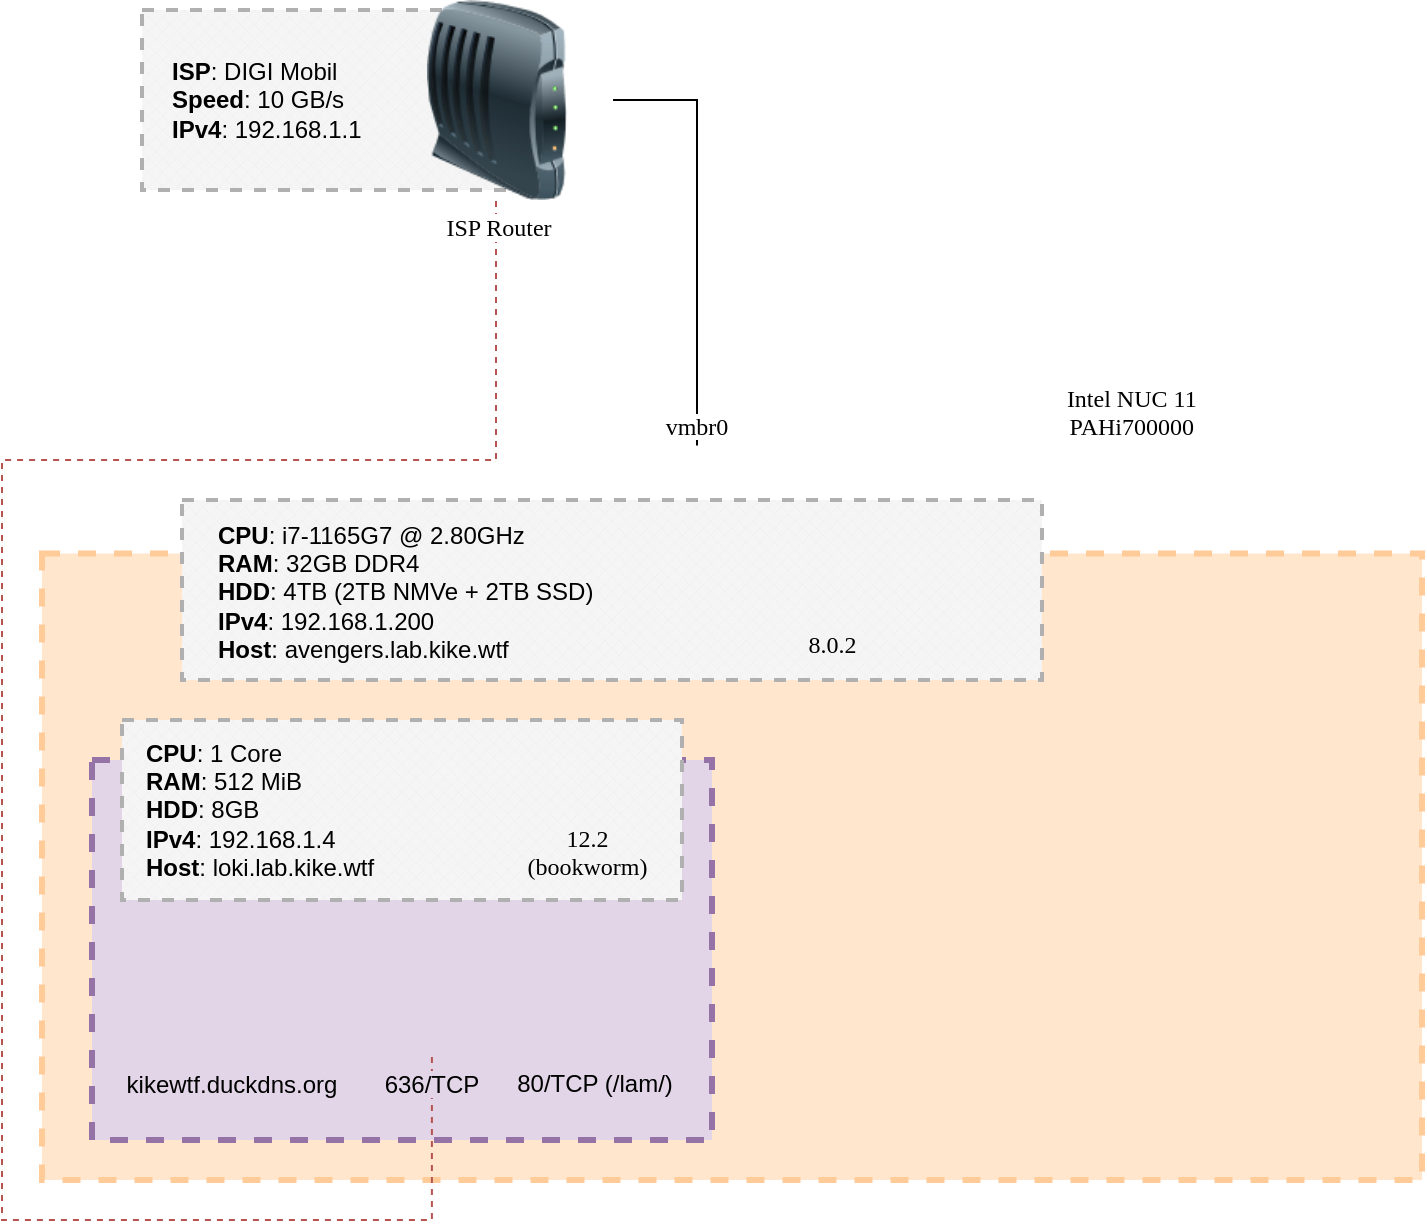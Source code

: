 <mxfile version="22.1.4" type="device">
  <diagram name="Página-1" id="7hXf3J9NgINoJXmG1enp">
    <mxGraphModel dx="689" dy="500" grid="1" gridSize="10" guides="1" tooltips="1" connect="1" arrows="1" fold="1" page="1" pageScale="1" pageWidth="827" pageHeight="1169" math="0" shadow="0">
      <root>
        <mxCell id="0" />
        <mxCell id="1" parent="0" />
        <mxCell id="b0cNOqCU77R_RurWpy_W-14" value="" style="verticalLabelPosition=top;verticalAlign=bottom;html=1;shape=mxgraph.basic.patternFillRect;fillStyle=diagGrid;step=5;fillStrokeWidth=0.2;fillStrokeColor=#dddddd;fillColor=#f5f5f5;strokeColor=#B0B0B0;fontColor=#333333;dashed=1;perimeterSpacing=1;strokeWidth=2;shadow=0;labelPosition=center;align=center;" vertex="1" parent="1">
          <mxGeometry x="160" y="45" width="190" height="90" as="geometry" />
        </mxCell>
        <mxCell id="b0cNOqCU77R_RurWpy_W-15" value="&lt;b&gt;ISP&lt;/b&gt;:&lt;b&gt; &lt;/b&gt;DIGI Mobil&lt;br&gt;&lt;b&gt;Speed&lt;/b&gt;: 10 GB/s&lt;br&gt;&lt;div style=&quot;&quot;&gt;&lt;span style=&quot;background-color: initial;&quot;&gt;&lt;b&gt;IPv4&lt;/b&gt;: 192.168.1.1&lt;/span&gt;&lt;/div&gt;" style="text;html=1;align=left;verticalAlign=middle;resizable=0;points=[];autosize=1;strokeColor=none;fillColor=none;" vertex="1" parent="1">
          <mxGeometry x="173" y="60" width="120" height="60" as="geometry" />
        </mxCell>
        <mxCell id="b0cNOqCU77R_RurWpy_W-5" value="" style="verticalLabelPosition=bottom;verticalAlign=top;html=1;shape=mxgraph.basic.rect;fillColor2=none;strokeWidth=3;size=20;indent=11.75;labelBackgroundColor=none;fillColor=#FFE6CC;strokeColor=#FFCC99;fillStyle=solid;gradientColor=none;dashed=1;shadow=0;" vertex="1" parent="1">
          <mxGeometry x="110" y="316.74" width="690" height="313.26" as="geometry" />
        </mxCell>
        <mxCell id="0mbT-ugMoOywV2lqdalF-1" value="" style="verticalLabelPosition=top;verticalAlign=bottom;html=1;shape=mxgraph.basic.patternFillRect;fillStyle=diagGrid;step=5;fillStrokeWidth=0.2;fillStrokeColor=#dddddd;fillColor=#f5f5f5;strokeColor=#B0B0B0;fontColor=#333333;dashed=1;perimeterSpacing=1;strokeWidth=2;shadow=0;labelPosition=center;align=center;" parent="1" vertex="1">
          <mxGeometry x="180" y="290" width="430" height="90" as="geometry" />
        </mxCell>
        <mxCell id="GFWyF5e6YL6IQcsBzZi1-4" style="edgeStyle=orthogonalEdgeStyle;rounded=0;orthogonalLoop=1;jettySize=auto;html=1;entryX=1;entryY=0.5;entryDx=0;entryDy=0;entryPerimeter=0;endArrow=none;endFill=0;fillColor=#f8cecc;strokeColor=#b85450;strokeWidth=4;" parent="1" edge="1">
          <mxGeometry relative="1" as="geometry">
            <mxPoint x="180" y="260" as="sourcePoint" />
          </mxGeometry>
        </mxCell>
        <mxCell id="GFWyF5e6YL6IQcsBzZi1-9" style="edgeStyle=orthogonalEdgeStyle;rounded=0;orthogonalLoop=1;jettySize=auto;html=1;entryX=1;entryY=0.5;entryDx=0;entryDy=0;entryPerimeter=0;strokeWidth=4;fillColor=#f8cecc;strokeColor=#b85450;endArrow=none;endFill=0;exitX=0;exitY=0.5;exitDx=0;exitDy=0;" parent="1" edge="1">
          <mxGeometry relative="1" as="geometry">
            <mxPoint x="320" y="260" as="sourcePoint" />
          </mxGeometry>
        </mxCell>
        <mxCell id="0mbT-ugMoOywV2lqdalF-2" value="Intel NUC 11&#xa;PAHi700000" style="shape=image;verticalLabelPosition=top;labelBackgroundColor=none;verticalAlign=bottom;aspect=fixed;imageAspect=0;image=https://www.virten.net/wp-content/uploads/2023/04/nuc-13-pro-tall-front-straight.png;labelPosition=center;align=center;fontFamily=Lucida Console;fontStyle=0;fontSize=12;" parent="1" vertex="1">
          <mxGeometry x="524" y="262.74" width="261.76" height="147.26" as="geometry" />
        </mxCell>
        <mxCell id="b0cNOqCU77R_RurWpy_W-12" style="edgeStyle=orthogonalEdgeStyle;rounded=0;orthogonalLoop=1;jettySize=auto;html=1;entryX=1;entryY=0.5;entryDx=0;entryDy=0;endArrow=none;endFill=0;" edge="1" parent="1" source="0mbT-ugMoOywV2lqdalF-5" target="b0cNOqCU77R_RurWpy_W-11">
          <mxGeometry relative="1" as="geometry">
            <Array as="points">
              <mxPoint x="437" y="90" />
            </Array>
          </mxGeometry>
        </mxCell>
        <mxCell id="0mbT-ugMoOywV2lqdalF-5" value="vmbr0" style="shape=image;verticalLabelPosition=top;labelBackgroundColor=default;verticalAlign=bottom;aspect=fixed;imageAspect=0;image=https://png.pngtree.com/png-vector/20220903/ourmid/pngtree-ethernet-port-png-image_6135720.png;fontFamily=Lucida Console;fontStyle=0;fontSize=12;labelPosition=center;align=center;strokeWidth=2;" parent="1" vertex="1">
          <mxGeometry x="410" y="262.74" width="55" height="55" as="geometry" />
        </mxCell>
        <mxCell id="0mbT-ugMoOywV2lqdalF-6" value="8.0.2" style="shape=image;verticalLabelPosition=bottom;labelBackgroundColor=none;verticalAlign=top;aspect=fixed;imageAspect=0;image=https://netdata.cloud/img/proxmox.png;fontFamily=Lucida Console;fontStyle=0;labelPosition=center;align=center;" parent="1" vertex="1">
          <mxGeometry x="482" y="302" width="46.5" height="46.5" as="geometry" />
        </mxCell>
        <mxCell id="0mbT-ugMoOywV2lqdalF-14" value="&lt;b style=&quot;border-color: var(--border-color);&quot;&gt;CPU&lt;/b&gt;: i7-1165G7 @ 2.80GHz&lt;br&gt;&lt;b&gt;RAM&lt;/b&gt;: 32GB DDR4&lt;br&gt;&lt;div style=&quot;&quot;&gt;&lt;span style=&quot;background-color: initial;&quot;&gt;&lt;b&gt;HDD&lt;/b&gt;: 4TB (2TB NMVe + 2TB SSD)&lt;/span&gt;&lt;/div&gt;&lt;div style=&quot;&quot;&gt;&lt;span style=&quot;background-color: initial;&quot;&gt;&lt;b&gt;IPv4&lt;/b&gt;: 192.168.1.200&lt;/span&gt;&lt;/div&gt;&lt;div style=&quot;&quot;&gt;&lt;b&gt;Host&lt;/b&gt;: avengers.lab.kike.wtf&lt;span style=&quot;background-color: initial;&quot;&gt;&lt;br&gt;&lt;/span&gt;&lt;/div&gt;" style="text;html=1;align=left;verticalAlign=middle;resizable=0;points=[];autosize=1;strokeColor=none;fillColor=none;" parent="1" vertex="1">
          <mxGeometry x="196" y="291.37" width="210" height="90" as="geometry" />
        </mxCell>
        <mxCell id="b0cNOqCU77R_RurWpy_W-6" value="" style="verticalLabelPosition=bottom;verticalAlign=top;html=1;shape=mxgraph.basic.rect;fillColor2=none;strokeWidth=3;size=13.5;indent=1.14;labelBackgroundColor=none;fillColor=#e1d5e7;strokeColor=#9673a6;fillStyle=solid;dashed=1;" vertex="1" parent="1">
          <mxGeometry x="135" y="420" width="310" height="190" as="geometry" />
        </mxCell>
        <mxCell id="b0cNOqCU77R_RurWpy_W-2" value="" style="verticalLabelPosition=top;verticalAlign=bottom;html=1;shape=mxgraph.basic.patternFillRect;fillStyle=diagGrid;step=5;fillStrokeWidth=0.2;fillStrokeColor=#dddddd;fillColor=#f5f5f5;strokeColor=#B0B0B0;fontColor=#333333;dashed=1;perimeterSpacing=1;strokeWidth=2;shadow=0;labelPosition=center;align=center;" vertex="1" parent="1">
          <mxGeometry x="150" y="400" width="280" height="90" as="geometry" />
        </mxCell>
        <mxCell id="b0cNOqCU77R_RurWpy_W-3" value="12.2&#xa;(bookworm)" style="shape=image;verticalLabelPosition=bottom;labelBackgroundColor=none;verticalAlign=top;aspect=fixed;imageAspect=0;image=https://upload.wikimedia.org/wikipedia/commons/thumb/6/66/Openlogo-debianV2.svg/1200px-Openlogo-debianV2.svg.png;fontFamily=Lucida Console;" vertex="1" parent="1">
          <mxGeometry x="370.0" y="414" width="25.53" height="31.61" as="geometry" />
        </mxCell>
        <mxCell id="b0cNOqCU77R_RurWpy_W-4" value="&lt;b style=&quot;border-color: var(--border-color);&quot;&gt;CPU&lt;/b&gt;: 1 Core&lt;br&gt;&lt;b&gt;RAM&lt;/b&gt;: 512 MiB&lt;br&gt;&lt;div style=&quot;&quot;&gt;&lt;span style=&quot;background-color: initial;&quot;&gt;&lt;b&gt;HDD&lt;/b&gt;: 8GB&lt;/span&gt;&lt;/div&gt;&lt;div style=&quot;&quot;&gt;&lt;span style=&quot;background-color: initial;&quot;&gt;&lt;b&gt;IPv4&lt;/b&gt;: 192.168.1.4&lt;/span&gt;&lt;/div&gt;&lt;div style=&quot;&quot;&gt;&lt;span style=&quot;background-color: initial;&quot;&gt;&lt;b&gt;Host&lt;/b&gt;: loki.lab.kike.wtf&lt;/span&gt;&lt;/div&gt;" style="text;html=1;align=left;verticalAlign=middle;resizable=0;points=[];autosize=1;strokeColor=none;fillColor=none;" vertex="1" parent="1">
          <mxGeometry x="160" y="400" width="140" height="90" as="geometry" />
        </mxCell>
        <mxCell id="b0cNOqCU77R_RurWpy_W-8" value="kikewtf.duckdns.org" style="shape=image;verticalLabelPosition=bottom;labelBackgroundColor=none;verticalAlign=top;aspect=fixed;imageAspect=0;image=https://raw.githubusercontent.com/linuxserver/docker-templates/master/linuxserver.io/img/duckdns.png;fontFamily=Helvetica;" vertex="1" parent="1">
          <mxGeometry x="175" y="508.5" width="60" height="60" as="geometry" />
        </mxCell>
        <mxCell id="b0cNOqCU77R_RurWpy_W-16" style="edgeStyle=orthogonalEdgeStyle;rounded=0;orthogonalLoop=1;jettySize=auto;html=1;endArrow=none;endFill=0;fillColor=#f8cecc;strokeColor=#b85450;dashed=1;" edge="1" parent="1" source="b0cNOqCU77R_RurWpy_W-9" target="b0cNOqCU77R_RurWpy_W-11">
          <mxGeometry relative="1" as="geometry">
            <Array as="points">
              <mxPoint x="305" y="650" />
              <mxPoint x="90" y="650" />
              <mxPoint x="90" y="270" />
              <mxPoint x="337" y="270" />
            </Array>
          </mxGeometry>
        </mxCell>
        <mxCell id="b0cNOqCU77R_RurWpy_W-9" value="636/TCP" style="shape=image;verticalLabelPosition=bottom;labelBackgroundColor=#e1d5e7;verticalAlign=top;aspect=fixed;imageAspect=0;image=https://blog.irontec.com/wp-content/uploads/2018/07/open_ldap_plain_caterpillar-999px.png;" vertex="1" parent="1">
          <mxGeometry x="282.03" y="503.5" width="45.93" height="65" as="geometry" />
        </mxCell>
        <mxCell id="b0cNOqCU77R_RurWpy_W-10" value="80/TCP (/lam/)" style="shape=image;verticalLabelPosition=bottom;labelBackgroundColor=none;verticalAlign=top;aspect=fixed;imageAspect=0;image=https://somebooks.es/wp-content/uploads/2022/03/Logo%20LDAP%20AM.png;" vertex="1" parent="1">
          <mxGeometry x="359" y="513" width="55" height="55" as="geometry" />
        </mxCell>
        <mxCell id="b0cNOqCU77R_RurWpy_W-11" value="&lt;font face=&quot;Lucida Console&quot;&gt;&lt;span style=&quot;font-weight: normal;&quot;&gt;ISP Router&lt;/span&gt;&lt;/font&gt;" style="image;html=1;image=img/lib/clip_art/networking/Modem_128x128.png;fontStyle=1" vertex="1" parent="1">
          <mxGeometry x="279.53" y="40" width="116" height="100" as="geometry" />
        </mxCell>
      </root>
    </mxGraphModel>
  </diagram>
</mxfile>
